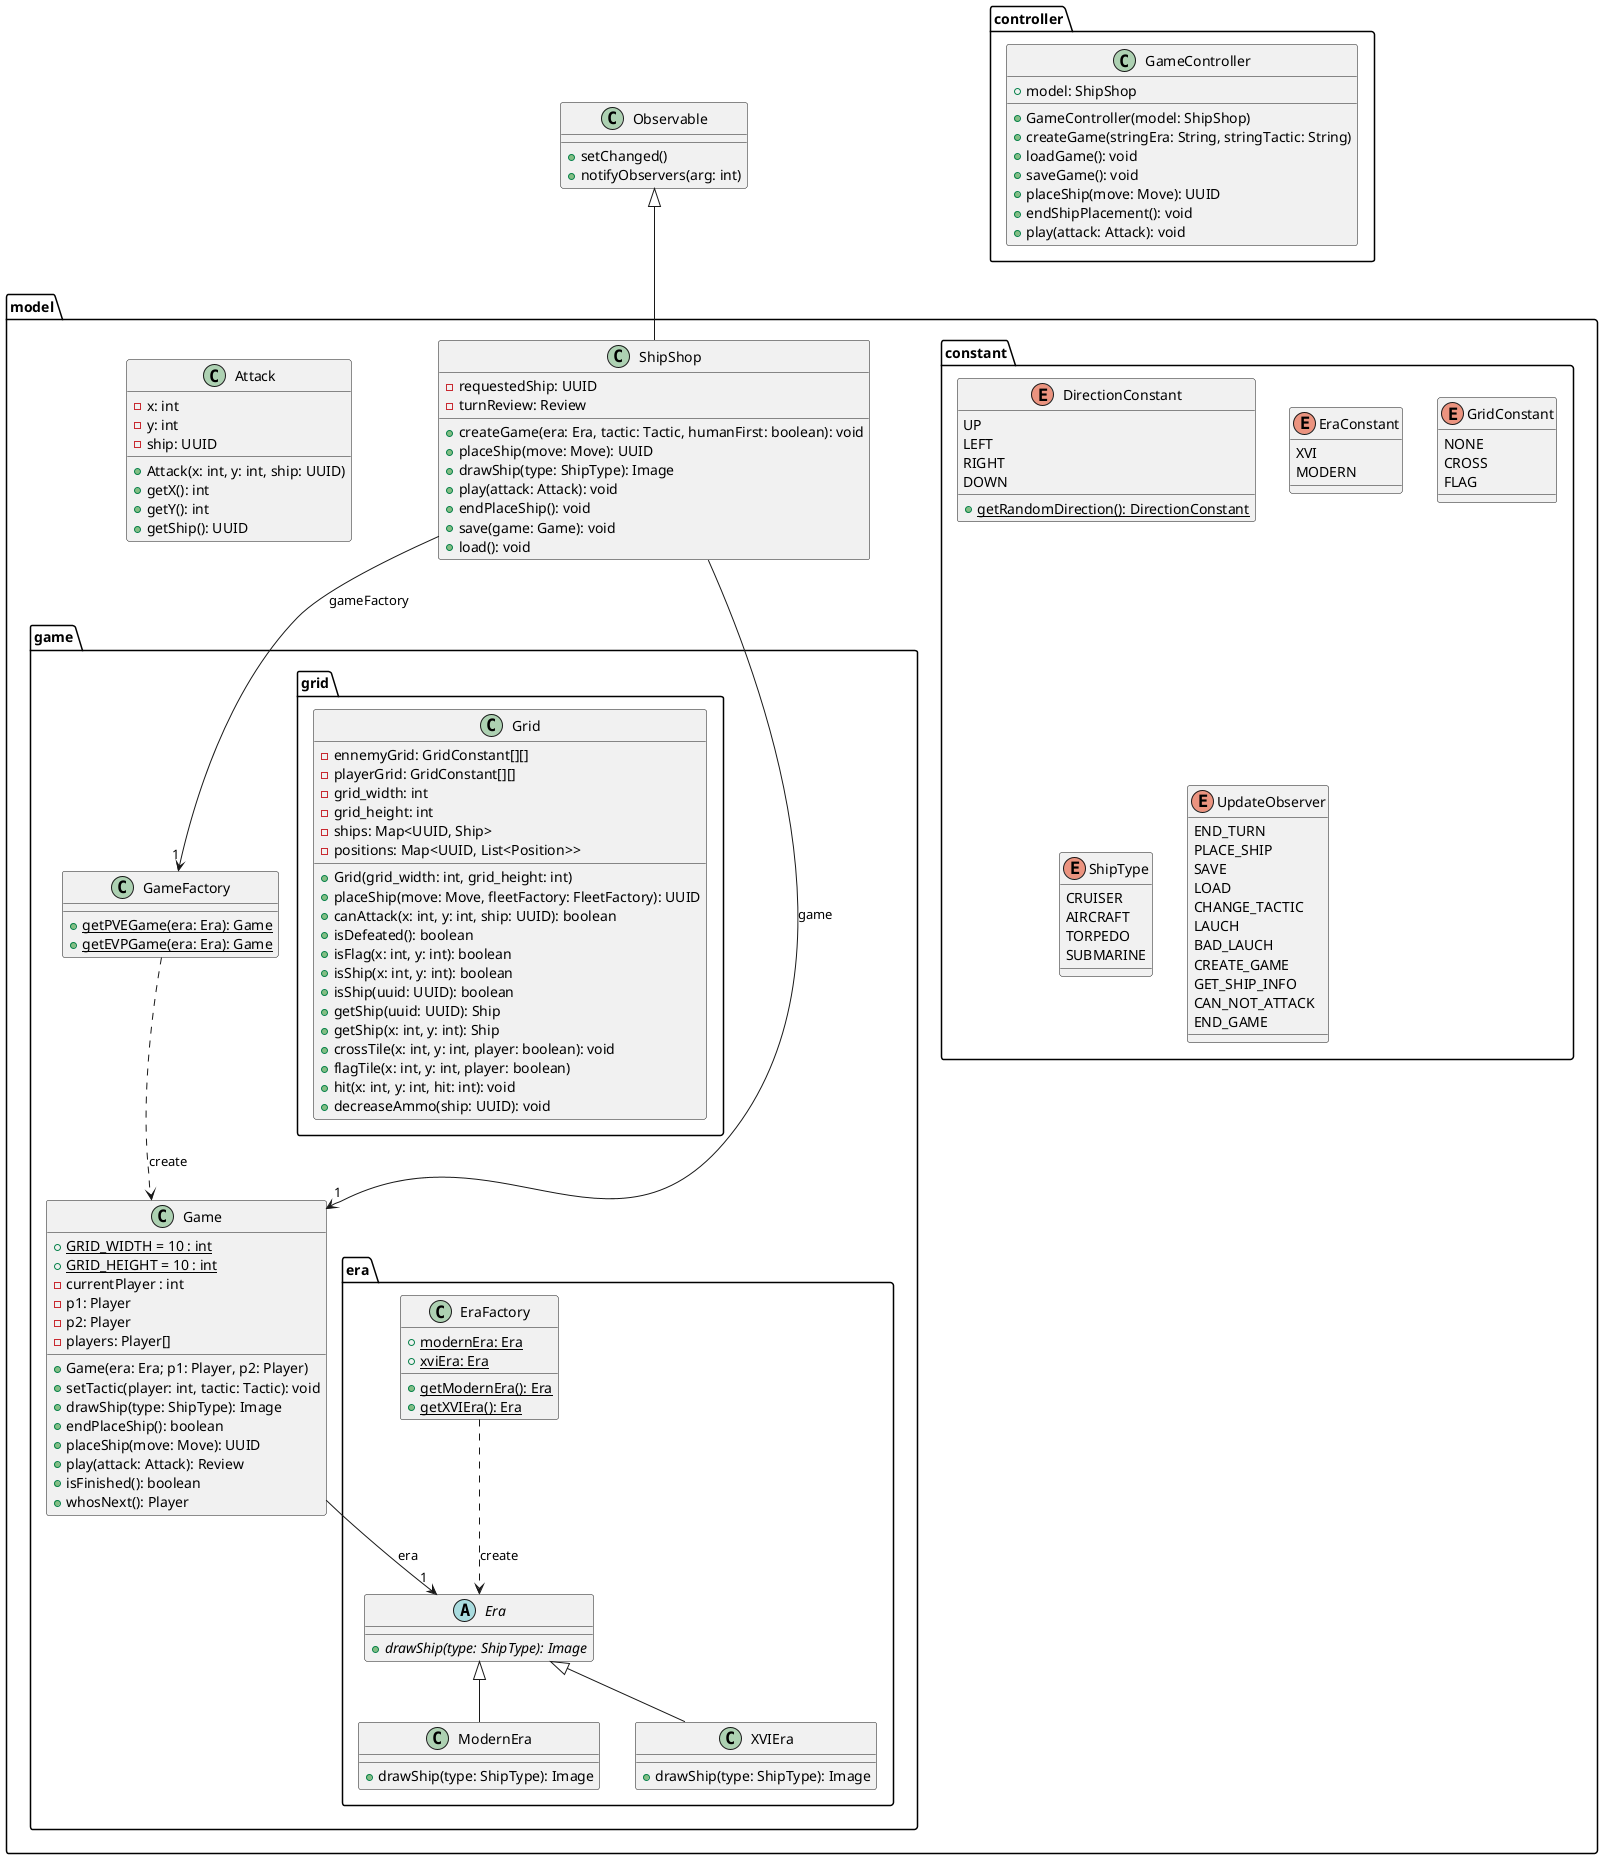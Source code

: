 @startuml

 class Observable {
    +setChanged()
    +notifyObservers(arg: int)
 }

 package controller <<Folder>>{
    class GameController {
        +model: ShipShop

        +GameController(model: ShipShop)
        +createGame(stringEra: String, stringTactic: String)
        +loadGame(): void
        +saveGame(): void
        +placeShip(move: Move): UUID
        +endShipPlacement(): void
        +play(attack: Attack): void
    }
 }

 package model <<Folder>> {
    class ShipShop {
        -requestedShip: UUID
        -turnReview: Review

        +createGame(era: Era, tactic: Tactic, humanFirst: boolean): void
        +placeShip(move: Move): UUID
        +drawShip(type: ShipType): Image
        +play(attack: Attack): void
        +endPlaceShip(): void
        +save(game: Game): void
        +load(): void
    }

    package constant <<Folder>>{
        enum DirectionConstant {
            UP
            LEFT
            RIGHT
            DOWN
            +{static} getRandomDirection(): DirectionConstant
        }

        enum EraConstant {
            XVI
            MODERN
        }

        enum GridConstant {
            NONE
            CROSS
            FLAG
        }

        enum ShipType {
            CRUISER
            AIRCRAFT
            TORPEDO
            SUBMARINE
        }

        enum UpdateObserver {
            END_TURN
            PLACE_SHIP
            SAVE
            LOAD
            CHANGE_TACTIC
            LAUCH
            BAD_LAUCH
            CREATE_GAME
            GET_SHIP_INFO
            CAN_NOT_ATTACK
            END_GAME
        }
    }

    package game <<Folder>> {
        class Game {
            +{static} GRID_WIDTH = 10 : int
            +{static} GRID_HEIGHT = 10 : int
            -currentPlayer : int
            -p1: Player
            -p2: Player
            -players: Player[]

            +Game(era: Era; p1: Player, p2: Player)
            +setTactic(player: int, tactic: Tactic): void
            +drawShip(type: ShipType): Image
            +endPlaceShip(): boolean
            +placeShip(move: Move): UUID
            +play(attack: Attack): Review
            +isFinished(): boolean
            +whosNext(): Player
        }

        class GameFactory {
            +{static} getPVEGame(era: Era): Game
            +{static} getEVPGame(era: Era): Game
        }

        package era <<Folder>> {
            abstract class Era {
                +{abstract} drawShip(type: ShipType): Image
            }

            class EraFactory {
                +{static} modernEra: Era
                +{static} xviEra: Era

                +{static} getModernEra(): Era
                +{static} getXVIEra(): Era
            }

            class ModernEra {
                +drawShip(type: ShipType): Image
            }

            class XVIEra {
                +drawShip(type: ShipType): Image
            }
        }

        package grid <<Folder>> {
            class Grid {
                -ennemyGrid: GridConstant[][]
                -playerGrid: GridConstant[][]
                -grid_width: int
                -grid_height: int
                -ships: Map<UUID, Ship>
                -positions: Map<UUID, List<Position>>

                +Grid(grid_width: int, grid_height: int)
                +placeShip(move: Move, fleetFactory: FleetFactory): UUID
                +canAttack(x: int, y: int, ship: UUID): boolean
                +isDefeated(): boolean
                +isFlag(x: int, y: int): boolean
                +isShip(x: int, y: int): boolean
                +isShip(uuid: UUID): boolean
                +getShip(uuid: UUID): Ship
                +getShip(x: int, y: int): Ship
                +crossTile(x: int, y: int, player: boolean): void
                +flagTile(x: int, y: int, player: boolean)
                +hit(x: int, y: int, hit: int): void
                +decreaseAmmo(ship: UUID): void
            }


        }
    }

    class Attack {
        -x: int
        -y: int
        -ship: UUID

        +Attack(x: int, y: int, ship: UUID)
        +getX(): int
        +getY(): int
        +getShip(): UUID
    }

 }



Observable ^-- ShipShop
Era ^-- ModernEra
Era ^-- XVIEra

ShipShop --> "1" GameFactory : gameFactory
ShipShop --> "1" Game : game
Game --> "1" Era : era

GameFactory ..> Game : create
EraFactory ..> Era : create



@enduml